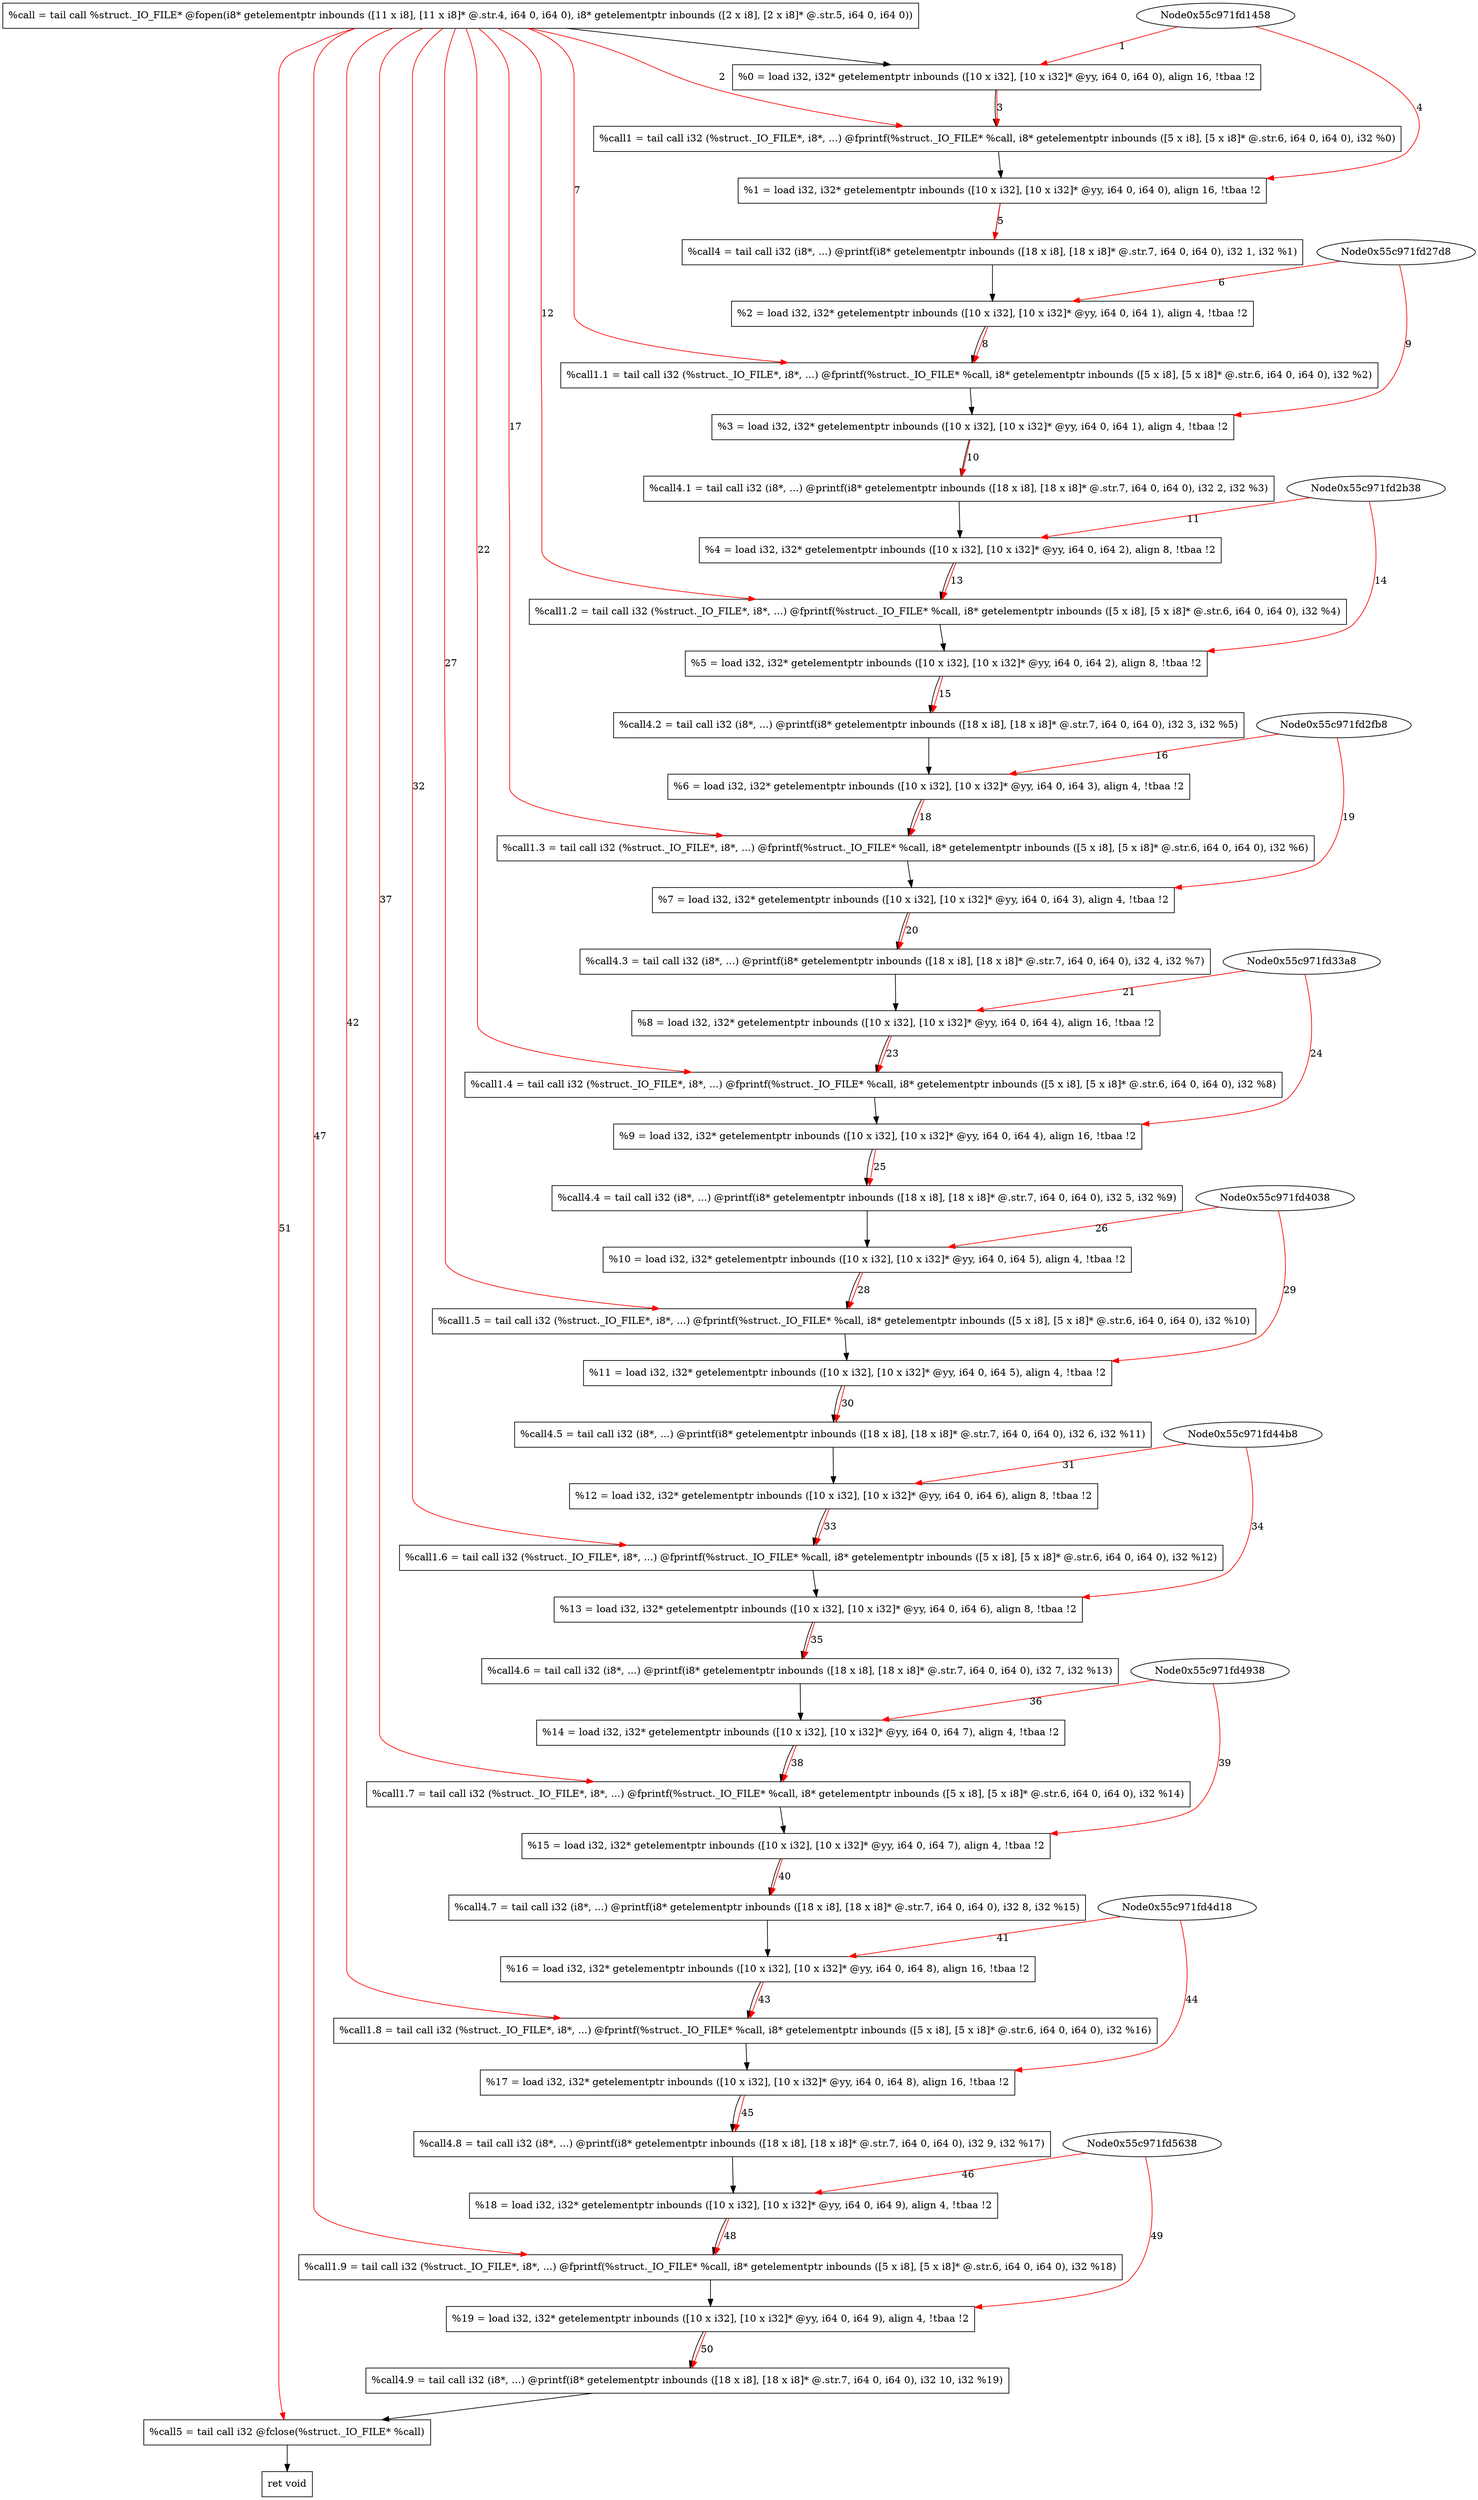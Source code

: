 digraph "CDFG for'WriteDat' function" {
	Node0x55c971fdb408[shape=record, label="  %call = tail call %struct._IO_FILE* @fopen(i8* getelementptr inbounds ([11 x i8], [11 x i8]* @.str.4, i64 0, i64 0), i8* getelementptr inbounds ([2 x i8], [2 x i8]* @.str.5, i64 0, i64 0))"]
	Node0x55c971fd8bf8[shape=record, label="  %0 = load i32, i32* getelementptr inbounds ([10 x i32], [10 x i32]* @yy, i64 0, i64 0), align 16, !tbaa !2"]
	Node0x55c971fdb960[shape=record, label="  %call1 = tail call i32 (%struct._IO_FILE*, i8*, ...) @fprintf(%struct._IO_FILE* %call, i8* getelementptr inbounds ([5 x i8], [5 x i8]* @.str.6, i64 0, i64 0), i32 %0)"]
	Node0x55c971fd3dd8[shape=record, label="  %1 = load i32, i32* getelementptr inbounds ([10 x i32], [10 x i32]* @yy, i64 0, i64 0), align 16, !tbaa !2"]
	Node0x55c971fdbb20[shape=record, label="  %call4 = tail call i32 (i8*, ...) @printf(i8* getelementptr inbounds ([18 x i8], [18 x i8]* @.str.7, i64 0, i64 0), i32 1, i32 %1)"]
	Node0x55c971fdbbf8[shape=record, label="  %2 = load i32, i32* getelementptr inbounds ([10 x i32], [10 x i32]* @yy, i64 0, i64 1), align 4, !tbaa !2"]
	Node0x55c971fdbcd0[shape=record, label="  %call1.1 = tail call i32 (%struct._IO_FILE*, i8*, ...) @fprintf(%struct._IO_FILE* %call, i8* getelementptr inbounds ([5 x i8], [5 x i8]* @.str.6, i64 0, i64 0), i32 %2)"]
	Node0x55c971fdbd88[shape=record, label="  %3 = load i32, i32* getelementptr inbounds ([10 x i32], [10 x i32]* @yy, i64 0, i64 1), align 4, !tbaa !2"]
	Node0x55c971fdbe30[shape=record, label="  %call4.1 = tail call i32 (i8*, ...) @printf(i8* getelementptr inbounds ([18 x i8], [18 x i8]* @.str.7, i64 0, i64 0), i32 2, i32 %3)"]
	Node0x55c971fdbf08[shape=record, label="  %4 = load i32, i32* getelementptr inbounds ([10 x i32], [10 x i32]* @yy, i64 0, i64 2), align 8, !tbaa !2"]
	Node0x55c971fdc000[shape=record, label="  %call1.2 = tail call i32 (%struct._IO_FILE*, i8*, ...) @fprintf(%struct._IO_FILE* %call, i8* getelementptr inbounds ([5 x i8], [5 x i8]* @.str.6, i64 0, i64 0), i32 %4)"]
	Node0x55c971fdc0d8[shape=record, label="  %5 = load i32, i32* getelementptr inbounds ([10 x i32], [10 x i32]* @yy, i64 0, i64 2), align 8, !tbaa !2"]
	Node0x55c971fdc180[shape=record, label="  %call4.2 = tail call i32 (i8*, ...) @printf(i8* getelementptr inbounds ([18 x i8], [18 x i8]* @.str.7, i64 0, i64 0), i32 3, i32 %5)"]
	Node0x55c971fdc258[shape=record, label="  %6 = load i32, i32* getelementptr inbounds ([10 x i32], [10 x i32]* @yy, i64 0, i64 3), align 4, !tbaa !2"]
	Node0x55c971fdc300[shape=record, label="  %call1.3 = tail call i32 (%struct._IO_FILE*, i8*, ...) @fprintf(%struct._IO_FILE* %call, i8* getelementptr inbounds ([5 x i8], [5 x i8]* @.str.6, i64 0, i64 0), i32 %6)"]
	Node0x55c971fdc3d8[shape=record, label="  %7 = load i32, i32* getelementptr inbounds ([10 x i32], [10 x i32]* @yy, i64 0, i64 3), align 4, !tbaa !2"]
	Node0x55c971fdc480[shape=record, label="  %call4.3 = tail call i32 (i8*, ...) @printf(i8* getelementptr inbounds ([18 x i8], [18 x i8]* @.str.7, i64 0, i64 0), i32 4, i32 %7)"]
	Node0x55c971fdc558[shape=record, label="  %8 = load i32, i32* getelementptr inbounds ([10 x i32], [10 x i32]* @yy, i64 0, i64 4), align 16, !tbaa !2"]
	Node0x55c971fdc690[shape=record, label="  %call1.4 = tail call i32 (%struct._IO_FILE*, i8*, ...) @fprintf(%struct._IO_FILE* %call, i8* getelementptr inbounds ([5 x i8], [5 x i8]* @.str.6, i64 0, i64 0), i32 %8)"]
	Node0x55c971fdc718[shape=record, label="  %9 = load i32, i32* getelementptr inbounds ([10 x i32], [10 x i32]* @yy, i64 0, i64 4), align 16, !tbaa !2"]
	Node0x55c971fdc7c0[shape=record, label="  %call4.4 = tail call i32 (i8*, ...) @printf(i8* getelementptr inbounds ([18 x i8], [18 x i8]* @.str.7, i64 0, i64 0), i32 5, i32 %9)"]
	Node0x55c971fdc898[shape=record, label="  %10 = load i32, i32* getelementptr inbounds ([10 x i32], [10 x i32]* @yy, i64 0, i64 5), align 4, !tbaa !2"]
	Node0x55c971fdc940[shape=record, label="  %call1.5 = tail call i32 (%struct._IO_FILE*, i8*, ...) @fprintf(%struct._IO_FILE* %call, i8* getelementptr inbounds ([5 x i8], [5 x i8]* @.str.6, i64 0, i64 0), i32 %10)"]
	Node0x55c971fdcbb8[shape=record, label="  %11 = load i32, i32* getelementptr inbounds ([10 x i32], [10 x i32]* @yy, i64 0, i64 5), align 4, !tbaa !2"]
	Node0x55c971fdcc60[shape=record, label="  %call4.5 = tail call i32 (i8*, ...) @printf(i8* getelementptr inbounds ([18 x i8], [18 x i8]* @.str.7, i64 0, i64 0), i32 6, i32 %11)"]
	Node0x55c971fdcd38[shape=record, label="  %12 = load i32, i32* getelementptr inbounds ([10 x i32], [10 x i32]* @yy, i64 0, i64 6), align 8, !tbaa !2"]
	Node0x55c971fdcde0[shape=record, label="  %call1.6 = tail call i32 (%struct._IO_FILE*, i8*, ...) @fprintf(%struct._IO_FILE* %call, i8* getelementptr inbounds ([5 x i8], [5 x i8]* @.str.6, i64 0, i64 0), i32 %12)"]
	Node0x55c971fdceb8[shape=record, label="  %13 = load i32, i32* getelementptr inbounds ([10 x i32], [10 x i32]* @yy, i64 0, i64 6), align 8, !tbaa !2"]
	Node0x55c971fdcf60[shape=record, label="  %call4.6 = tail call i32 (i8*, ...) @printf(i8* getelementptr inbounds ([18 x i8], [18 x i8]* @.str.7, i64 0, i64 0), i32 7, i32 %13)"]
	Node0x55c971fdd038[shape=record, label="  %14 = load i32, i32* getelementptr inbounds ([10 x i32], [10 x i32]* @yy, i64 0, i64 7), align 4, !tbaa !2"]
	Node0x55c971fdd0e0[shape=record, label="  %call1.7 = tail call i32 (%struct._IO_FILE*, i8*, ...) @fprintf(%struct._IO_FILE* %call, i8* getelementptr inbounds ([5 x i8], [5 x i8]* @.str.6, i64 0, i64 0), i32 %14)"]
	Node0x55c971fdd1b8[shape=record, label="  %15 = load i32, i32* getelementptr inbounds ([10 x i32], [10 x i32]* @yy, i64 0, i64 7), align 4, !tbaa !2"]
	Node0x55c971fdd260[shape=record, label="  %call4.7 = tail call i32 (i8*, ...) @printf(i8* getelementptr inbounds ([18 x i8], [18 x i8]* @.str.7, i64 0, i64 0), i32 8, i32 %15)"]
	Node0x55c971fdd338[shape=record, label="  %16 = load i32, i32* getelementptr inbounds ([10 x i32], [10 x i32]* @yy, i64 0, i64 8), align 16, !tbaa !2"]
	Node0x55c971fdd3e0[shape=record, label="  %call1.8 = tail call i32 (%struct._IO_FILE*, i8*, ...) @fprintf(%struct._IO_FILE* %call, i8* getelementptr inbounds ([5 x i8], [5 x i8]* @.str.6, i64 0, i64 0), i32 %16)"]
	Node0x55c971fdd4b8[shape=record, label="  %17 = load i32, i32* getelementptr inbounds ([10 x i32], [10 x i32]* @yy, i64 0, i64 8), align 16, !tbaa !2"]
	Node0x55c971fdd590[shape=record, label="  %call4.8 = tail call i32 (i8*, ...) @printf(i8* getelementptr inbounds ([18 x i8], [18 x i8]* @.str.7, i64 0, i64 0), i32 9, i32 %17)"]
	Node0x55c971fdd668[shape=record, label="  %18 = load i32, i32* getelementptr inbounds ([10 x i32], [10 x i32]* @yy, i64 0, i64 9), align 4, !tbaa !2"]
	Node0x55c971fdd710[shape=record, label="  %call1.9 = tail call i32 (%struct._IO_FILE*, i8*, ...) @fprintf(%struct._IO_FILE* %call, i8* getelementptr inbounds ([5 x i8], [5 x i8]* @.str.6, i64 0, i64 0), i32 %18)"]
	Node0x55c971fdd7e8[shape=record, label="  %19 = load i32, i32* getelementptr inbounds ([10 x i32], [10 x i32]* @yy, i64 0, i64 9), align 4, !tbaa !2"]
	Node0x55c971fdd890[shape=record, label="  %call4.9 = tail call i32 (i8*, ...) @printf(i8* getelementptr inbounds ([18 x i8], [18 x i8]* @.str.7, i64 0, i64 0), i32 10, i32 %19)"]
	Node0x55c971fdd980[shape=record, label="  %call5 = tail call i32 @fclose(%struct._IO_FILE* %call)"]
	Node0x55c971fdda20[shape=record, label="  ret void"]
	Node0x55c971fdb408 -> Node0x55c971fd8bf8
	Node0x55c971fd8bf8 -> Node0x55c971fdb960
	Node0x55c971fdb960 -> Node0x55c971fd3dd8
	Node0x55c971fd3dd8 -> Node0x55c971fdbb20
	Node0x55c971fdbb20 -> Node0x55c971fdbbf8
	Node0x55c971fdbbf8 -> Node0x55c971fdbcd0
	Node0x55c971fdbcd0 -> Node0x55c971fdbd88
	Node0x55c971fdbd88 -> Node0x55c971fdbe30
	Node0x55c971fdbe30 -> Node0x55c971fdbf08
	Node0x55c971fdbf08 -> Node0x55c971fdc000
	Node0x55c971fdc000 -> Node0x55c971fdc0d8
	Node0x55c971fdc0d8 -> Node0x55c971fdc180
	Node0x55c971fdc180 -> Node0x55c971fdc258
	Node0x55c971fdc258 -> Node0x55c971fdc300
	Node0x55c971fdc300 -> Node0x55c971fdc3d8
	Node0x55c971fdc3d8 -> Node0x55c971fdc480
	Node0x55c971fdc480 -> Node0x55c971fdc558
	Node0x55c971fdc558 -> Node0x55c971fdc690
	Node0x55c971fdc690 -> Node0x55c971fdc718
	Node0x55c971fdc718 -> Node0x55c971fdc7c0
	Node0x55c971fdc7c0 -> Node0x55c971fdc898
	Node0x55c971fdc898 -> Node0x55c971fdc940
	Node0x55c971fdc940 -> Node0x55c971fdcbb8
	Node0x55c971fdcbb8 -> Node0x55c971fdcc60
	Node0x55c971fdcc60 -> Node0x55c971fdcd38
	Node0x55c971fdcd38 -> Node0x55c971fdcde0
	Node0x55c971fdcde0 -> Node0x55c971fdceb8
	Node0x55c971fdceb8 -> Node0x55c971fdcf60
	Node0x55c971fdcf60 -> Node0x55c971fdd038
	Node0x55c971fdd038 -> Node0x55c971fdd0e0
	Node0x55c971fdd0e0 -> Node0x55c971fdd1b8
	Node0x55c971fdd1b8 -> Node0x55c971fdd260
	Node0x55c971fdd260 -> Node0x55c971fdd338
	Node0x55c971fdd338 -> Node0x55c971fdd3e0
	Node0x55c971fdd3e0 -> Node0x55c971fdd4b8
	Node0x55c971fdd4b8 -> Node0x55c971fdd590
	Node0x55c971fdd590 -> Node0x55c971fdd668
	Node0x55c971fdd668 -> Node0x55c971fdd710
	Node0x55c971fdd710 -> Node0x55c971fdd7e8
	Node0x55c971fdd7e8 -> Node0x55c971fdd890
	Node0x55c971fdd890 -> Node0x55c971fdd980
	Node0x55c971fdd980 -> Node0x55c971fdda20
edge [color=red]
	Node0x55c971fd1458 -> Node0x55c971fd8bf8[label="1"]
	Node0x55c971fdb408 -> Node0x55c971fdb960[label="2"]
	Node0x55c971fd8bf8 -> Node0x55c971fdb960[label="3"]
	Node0x55c971fd1458 -> Node0x55c971fd3dd8[label="4"]
	Node0x55c971fd3dd8 -> Node0x55c971fdbb20[label="5"]
	Node0x55c971fd27d8 -> Node0x55c971fdbbf8[label="6"]
	Node0x55c971fdb408 -> Node0x55c971fdbcd0[label="7"]
	Node0x55c971fdbbf8 -> Node0x55c971fdbcd0[label="8"]
	Node0x55c971fd27d8 -> Node0x55c971fdbd88[label="9"]
	Node0x55c971fdbd88 -> Node0x55c971fdbe30[label="10"]
	Node0x55c971fd2b38 -> Node0x55c971fdbf08[label="11"]
	Node0x55c971fdb408 -> Node0x55c971fdc000[label="12"]
	Node0x55c971fdbf08 -> Node0x55c971fdc000[label="13"]
	Node0x55c971fd2b38 -> Node0x55c971fdc0d8[label="14"]
	Node0x55c971fdc0d8 -> Node0x55c971fdc180[label="15"]
	Node0x55c971fd2fb8 -> Node0x55c971fdc258[label="16"]
	Node0x55c971fdb408 -> Node0x55c971fdc300[label="17"]
	Node0x55c971fdc258 -> Node0x55c971fdc300[label="18"]
	Node0x55c971fd2fb8 -> Node0x55c971fdc3d8[label="19"]
	Node0x55c971fdc3d8 -> Node0x55c971fdc480[label="20"]
	Node0x55c971fd33a8 -> Node0x55c971fdc558[label="21"]
	Node0x55c971fdb408 -> Node0x55c971fdc690[label="22"]
	Node0x55c971fdc558 -> Node0x55c971fdc690[label="23"]
	Node0x55c971fd33a8 -> Node0x55c971fdc718[label="24"]
	Node0x55c971fdc718 -> Node0x55c971fdc7c0[label="25"]
	Node0x55c971fd4038 -> Node0x55c971fdc898[label="26"]
	Node0x55c971fdb408 -> Node0x55c971fdc940[label="27"]
	Node0x55c971fdc898 -> Node0x55c971fdc940[label="28"]
	Node0x55c971fd4038 -> Node0x55c971fdcbb8[label="29"]
	Node0x55c971fdcbb8 -> Node0x55c971fdcc60[label="30"]
	Node0x55c971fd44b8 -> Node0x55c971fdcd38[label="31"]
	Node0x55c971fdb408 -> Node0x55c971fdcde0[label="32"]
	Node0x55c971fdcd38 -> Node0x55c971fdcde0[label="33"]
	Node0x55c971fd44b8 -> Node0x55c971fdceb8[label="34"]
	Node0x55c971fdceb8 -> Node0x55c971fdcf60[label="35"]
	Node0x55c971fd4938 -> Node0x55c971fdd038[label="36"]
	Node0x55c971fdb408 -> Node0x55c971fdd0e0[label="37"]
	Node0x55c971fdd038 -> Node0x55c971fdd0e0[label="38"]
	Node0x55c971fd4938 -> Node0x55c971fdd1b8[label="39"]
	Node0x55c971fdd1b8 -> Node0x55c971fdd260[label="40"]
	Node0x55c971fd4d18 -> Node0x55c971fdd338[label="41"]
	Node0x55c971fdb408 -> Node0x55c971fdd3e0[label="42"]
	Node0x55c971fdd338 -> Node0x55c971fdd3e0[label="43"]
	Node0x55c971fd4d18 -> Node0x55c971fdd4b8[label="44"]
	Node0x55c971fdd4b8 -> Node0x55c971fdd590[label="45"]
	Node0x55c971fd5638 -> Node0x55c971fdd668[label="46"]
	Node0x55c971fdb408 -> Node0x55c971fdd710[label="47"]
	Node0x55c971fdd668 -> Node0x55c971fdd710[label="48"]
	Node0x55c971fd5638 -> Node0x55c971fdd7e8[label="49"]
	Node0x55c971fdd7e8 -> Node0x55c971fdd890[label="50"]
	Node0x55c971fdb408 -> Node0x55c971fdd980[label="51"]
}
